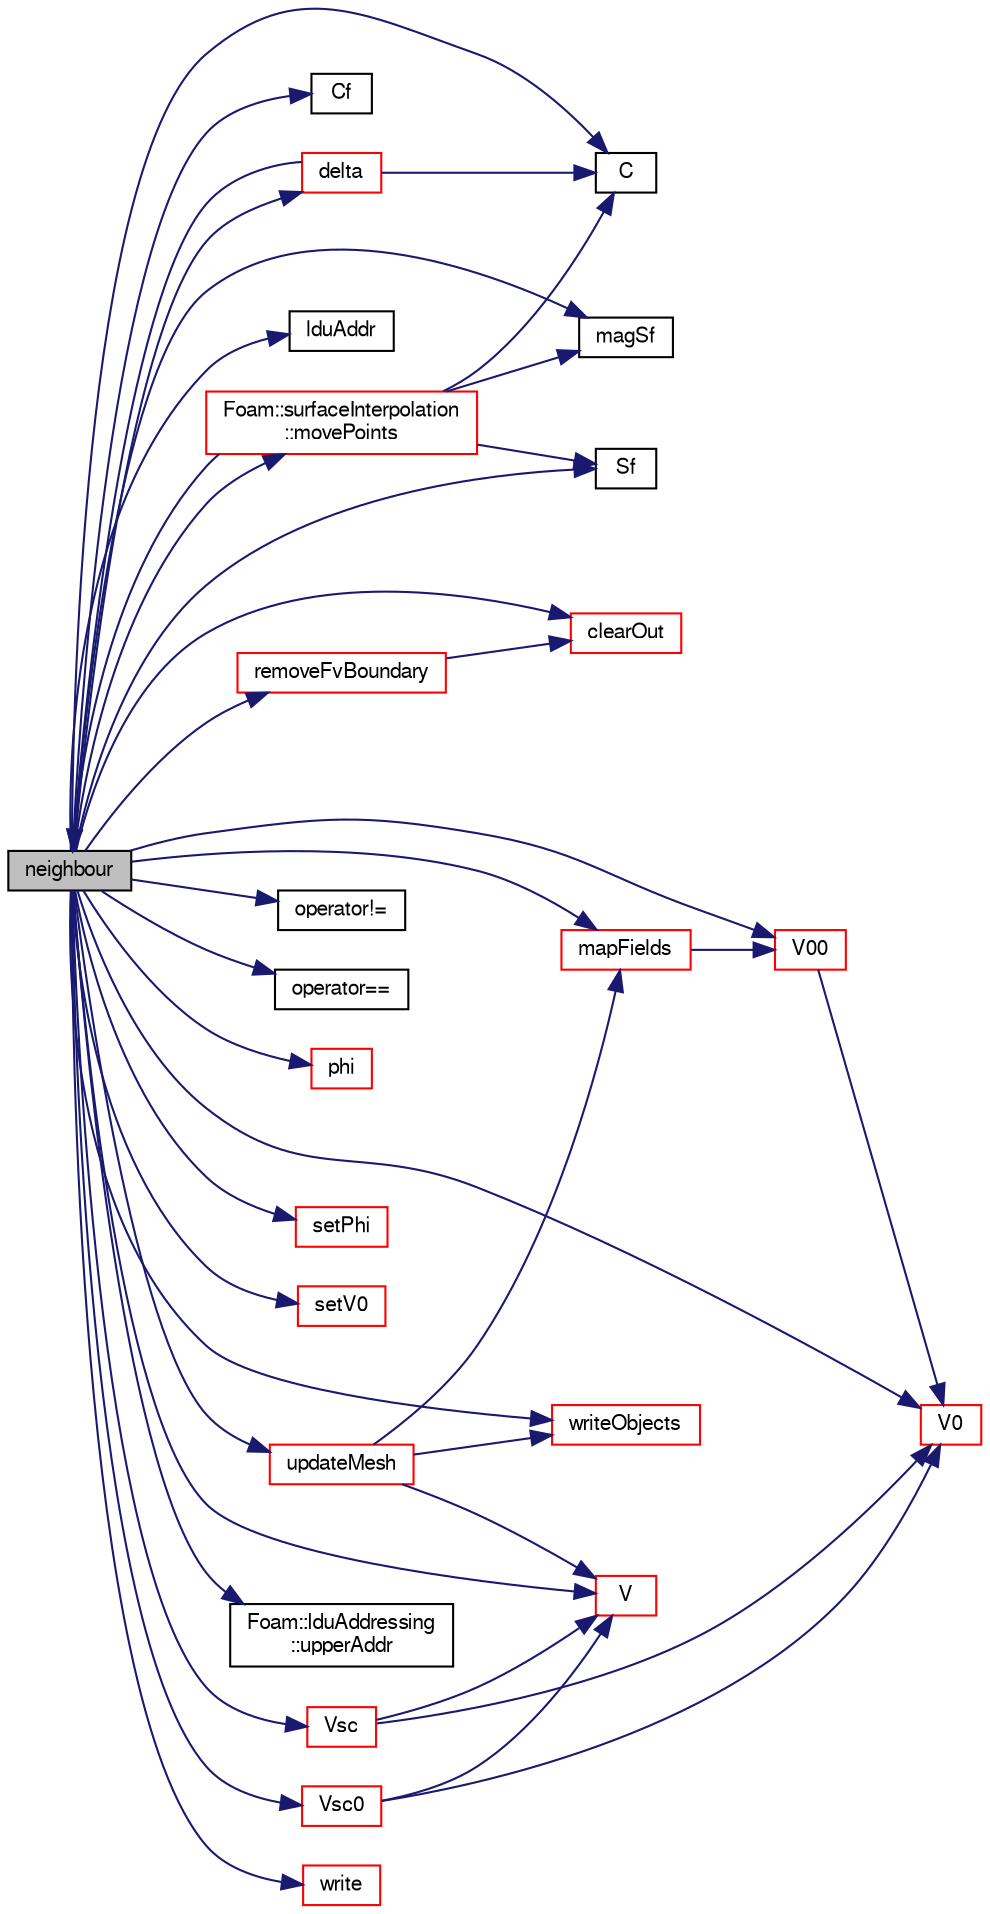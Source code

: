 digraph "neighbour"
{
  bgcolor="transparent";
  edge [fontname="FreeSans",fontsize="10",labelfontname="FreeSans",labelfontsize="10"];
  node [fontname="FreeSans",fontsize="10",shape=record];
  rankdir="LR";
  Node9181 [label="neighbour",height=0.2,width=0.4,color="black", fillcolor="grey75", style="filled", fontcolor="black"];
  Node9181 -> Node9182 [color="midnightblue",fontsize="10",style="solid",fontname="FreeSans"];
  Node9182 [label="C",height=0.2,width=0.4,color="black",URL="$a22766.html#a724799c6e3ba1bd41ad47529f330d066",tooltip="Return cell centres as volVectorField. "];
  Node9181 -> Node9183 [color="midnightblue",fontsize="10",style="solid",fontname="FreeSans"];
  Node9183 [label="Cf",height=0.2,width=0.4,color="black",URL="$a22766.html#a11a9dd92f5a5c5fbc76a8e09f1d1df54",tooltip="Return face centres as surfaceVectorField. "];
  Node9181 -> Node9184 [color="midnightblue",fontsize="10",style="solid",fontname="FreeSans"];
  Node9184 [label="clearOut",height=0.2,width=0.4,color="red",URL="$a22766.html#af320697688df08f1438d37a86bcaf25d",tooltip="Clear all geometry and addressing. "];
  Node9181 -> Node9194 [color="midnightblue",fontsize="10",style="solid",fontname="FreeSans"];
  Node9194 [label="delta",height=0.2,width=0.4,color="red",URL="$a22766.html#afd98908123558b928fae6ec9b0844494",tooltip="Return face deltas as surfaceVectorField. "];
  Node9194 -> Node9182 [color="midnightblue",fontsize="10",style="solid",fontname="FreeSans"];
  Node9194 -> Node9181 [color="midnightblue",fontsize="10",style="solid",fontname="FreeSans"];
  Node9181 -> Node9198 [color="midnightblue",fontsize="10",style="solid",fontname="FreeSans"];
  Node9198 [label="lduAddr",height=0.2,width=0.4,color="black",URL="$a22766.html#a34272ff26844ff8137cf0a5ac5c98227",tooltip="Return ldu addressing. "];
  Node9181 -> Node9202 [color="midnightblue",fontsize="10",style="solid",fontname="FreeSans"];
  Node9202 [label="magSf",height=0.2,width=0.4,color="black",URL="$a22766.html#ae208119f0287991ffba40fb6fecbb365",tooltip="Return cell face area magnitudes. "];
  Node9181 -> Node9203 [color="midnightblue",fontsize="10",style="solid",fontname="FreeSans"];
  Node9203 [label="mapFields",height=0.2,width=0.4,color="red",URL="$a22766.html#acdda95483d214b756be7af3887ef71ee",tooltip="Map all fields in time using given map. "];
  Node9203 -> Node9260 [color="midnightblue",fontsize="10",style="solid",fontname="FreeSans"];
  Node9260 [label="V00",height=0.2,width=0.4,color="red",URL="$a22766.html#a237ac2c94482d18470688cd2a0320dc6",tooltip="Return old-old-time cell volumes. "];
  Node9260 -> Node9264 [color="midnightblue",fontsize="10",style="solid",fontname="FreeSans"];
  Node9264 [label="V0",height=0.2,width=0.4,color="red",URL="$a22766.html#a45ad0db3a9aec0041ec8326828ff74ec",tooltip="Return old-time cell volumes. "];
  Node9181 -> Node9265 [color="midnightblue",fontsize="10",style="solid",fontname="FreeSans"];
  Node9265 [label="Foam::surfaceInterpolation\l::movePoints",height=0.2,width=0.4,color="red",URL="$a23274.html#a049fe0a86e2c86b4c0bb5fe02583bea4",tooltip="Do what is neccessary if the mesh has moved. "];
  Node9265 -> Node9181 [color="midnightblue",fontsize="10",style="solid",fontname="FreeSans"];
  Node9265 -> Node9182 [color="midnightblue",fontsize="10",style="solid",fontname="FreeSans"];
  Node9265 -> Node9284 [color="midnightblue",fontsize="10",style="solid",fontname="FreeSans"];
  Node9284 [label="Sf",height=0.2,width=0.4,color="black",URL="$a22766.html#aa12aaa436e7e8ddf2635204f3ab873fa",tooltip="Return cell face area vectors. "];
  Node9265 -> Node9202 [color="midnightblue",fontsize="10",style="solid",fontname="FreeSans"];
  Node9181 -> Node9314 [color="midnightblue",fontsize="10",style="solid",fontname="FreeSans"];
  Node9314 [label="operator!=",height=0.2,width=0.4,color="black",URL="$a22766.html#a8e4f84ca6404263ae8d0dbcbe15bfbc4"];
  Node9181 -> Node9315 [color="midnightblue",fontsize="10",style="solid",fontname="FreeSans"];
  Node9315 [label="operator==",height=0.2,width=0.4,color="black",URL="$a22766.html#a8984672068f03ad86cf01d455ec84373"];
  Node9181 -> Node9316 [color="midnightblue",fontsize="10",style="solid",fontname="FreeSans"];
  Node9316 [label="phi",height=0.2,width=0.4,color="red",URL="$a22766.html#a48401d78677e2dbdd15a4c41d49677b8",tooltip="Return cell face motion fluxes. "];
  Node9181 -> Node9319 [color="midnightblue",fontsize="10",style="solid",fontname="FreeSans"];
  Node9319 [label="removeFvBoundary",height=0.2,width=0.4,color="red",URL="$a22766.html#ac0182771afe06e7f2d7d52a627a0e16f",tooltip="Remove boundary patches. Warning: fvPatchFields hold ref to. "];
  Node9319 -> Node9184 [color="midnightblue",fontsize="10",style="solid",fontname="FreeSans"];
  Node9181 -> Node9323 [color="midnightblue",fontsize="10",style="solid",fontname="FreeSans"];
  Node9323 [label="setPhi",height=0.2,width=0.4,color="red",URL="$a22766.html#a4344fc3da5a1f1e29bd021ceb725d8a0",tooltip="Return cell face motion fluxes. "];
  Node9181 -> Node9324 [color="midnightblue",fontsize="10",style="solid",fontname="FreeSans"];
  Node9324 [label="setV0",height=0.2,width=0.4,color="red",URL="$a22766.html#a1d8263b9460aa9703af95a08bdb75df0",tooltip="Return old-time cell volumes. "];
  Node9181 -> Node9284 [color="midnightblue",fontsize="10",style="solid",fontname="FreeSans"];
  Node9181 -> Node9325 [color="midnightblue",fontsize="10",style="solid",fontname="FreeSans"];
  Node9325 [label="updateMesh",height=0.2,width=0.4,color="red",URL="$a22766.html#a9c8cde0b192708d622d874f8cc2df66d",tooltip="Update mesh corresponding to the given map. "];
  Node9325 -> Node9338 [color="midnightblue",fontsize="10",style="solid",fontname="FreeSans"];
  Node9338 [label="V",height=0.2,width=0.4,color="red",URL="$a22766.html#a154893d1a508aff074b16eaeaa396aea",tooltip="Return cell volumes. "];
  Node9325 -> Node9203 [color="midnightblue",fontsize="10",style="solid",fontname="FreeSans"];
  Node9325 -> Node9341 [color="midnightblue",fontsize="10",style="solid",fontname="FreeSans"];
  Node9341 [label="writeObjects",height=0.2,width=0.4,color="red",URL="$a22766.html#ae73c1377bf848e31528fce0642406920",tooltip="Write the underlying polyMesh and other data. "];
  Node9181 -> Node9474 [color="midnightblue",fontsize="10",style="solid",fontname="FreeSans"];
  Node9474 [label="Foam::lduAddressing\l::upperAddr",height=0.2,width=0.4,color="black",URL="$a26850.html#ac0baafb7743d958e9e27804c8c53f1b8",tooltip="Return upper addressing. "];
  Node9181 -> Node9338 [color="midnightblue",fontsize="10",style="solid",fontname="FreeSans"];
  Node9181 -> Node9264 [color="midnightblue",fontsize="10",style="solid",fontname="FreeSans"];
  Node9181 -> Node9260 [color="midnightblue",fontsize="10",style="solid",fontname="FreeSans"];
  Node9181 -> Node9362 [color="midnightblue",fontsize="10",style="solid",fontname="FreeSans"];
  Node9362 [label="Vsc",height=0.2,width=0.4,color="red",URL="$a22766.html#a61b308a9e81e12d6366766fa88c6c4d1",tooltip="Return sub-cycle cell volumes. "];
  Node9362 -> Node9264 [color="midnightblue",fontsize="10",style="solid",fontname="FreeSans"];
  Node9362 -> Node9338 [color="midnightblue",fontsize="10",style="solid",fontname="FreeSans"];
  Node9181 -> Node9475 [color="midnightblue",fontsize="10",style="solid",fontname="FreeSans"];
  Node9475 [label="Vsc0",height=0.2,width=0.4,color="red",URL="$a22766.html#ab869eee7a25d05479757162c41bfc973",tooltip="Return sub-cycl old-time cell volumes. "];
  Node9475 -> Node9264 [color="midnightblue",fontsize="10",style="solid",fontname="FreeSans"];
  Node9475 -> Node9338 [color="midnightblue",fontsize="10",style="solid",fontname="FreeSans"];
  Node9181 -> Node9476 [color="midnightblue",fontsize="10",style="solid",fontname="FreeSans"];
  Node9476 [label="write",height=0.2,width=0.4,color="red",URL="$a22766.html#ad48b7b943e88478c15879659cce7aebc",tooltip="Write mesh using IO settings from time. "];
  Node9181 -> Node9341 [color="midnightblue",fontsize="10",style="solid",fontname="FreeSans"];
}

